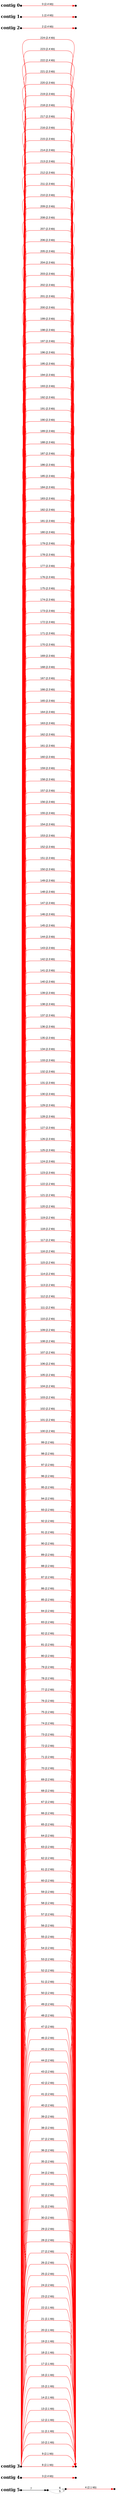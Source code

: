 digraph G {

node [width=0.1,height=0.1,fontsize=10,shape=point];
edge [fontsize=12,penwidth=1,arrowsize=1,fontname=Arial];
margin=1.0;
rankdir=LR;
labeljust=l;
margin=0;

subgraph cluster5 {
color=white;
11 -> 10 [minlen=4,color=red,label="4 (2.1 kb)"];
12 -> 11 [minlen=1,color=gray,label="5"];
12 -> 11 [minlen=1,color=gray,label="6"];
13 -> 12 [minlen=2,color=black,label="7",taillabel="contig 5",labelangle=180,weight=10000,labeldistance=5,labelfontsize=18,labelfontname="Times-Bold"];
}

subgraph cluster4 {
color=white;
8 -> 9 [minlen=4,color=red,label="3 (2.4 kb)",taillabel="contig 4",labelangle=180,weight=10000,labeldistance=5,labelfontsize=18,labelfontname="Times-Bold"];
}

subgraph cluster3 {
color=white;
6 -> 7 [minlen=4,color=red,label="8 (2.1 kb)",taillabel="contig 3",labelangle=180,weight=10000,labeldistance=5,labelfontsize=18,labelfontname="Times-Bold"];
6 -> 7 [minlen=4,color=red,label="9 (2.1 kb)"];
6 -> 7 [minlen=4,color=red,label="10 (2.1 kb)"];
6 -> 7 [minlen=4,color=red,label="11 (2.1 kb)"];
6 -> 7 [minlen=4,color=red,label="12 (2.1 kb)"];
6 -> 7 [minlen=4,color=red,label="13 (2.1 kb)"];
6 -> 7 [minlen=4,color=red,label="14 (2.1 kb)"];
6 -> 7 [minlen=4,color=red,label="15 (2.1 kb)"];
6 -> 7 [minlen=4,color=red,label="16 (2.1 kb)"];
6 -> 7 [minlen=4,color=red,label="17 (2.1 kb)"];
6 -> 7 [minlen=4,color=red,label="18 (2.1 kb)"];
6 -> 7 [minlen=4,color=red,label="19 (2.1 kb)"];
6 -> 7 [minlen=4,color=red,label="20 (2.1 kb)"];
6 -> 7 [minlen=4,color=red,label="21 (2.1 kb)"];
6 -> 7 [minlen=4,color=red,label="22 (2.1 kb)"];
6 -> 7 [minlen=4,color=red,label="23 (2.2 kb)"];
6 -> 7 [minlen=4,color=red,label="24 (2.2 kb)"];
6 -> 7 [minlen=4,color=red,label="25 (2.2 kb)"];
6 -> 7 [minlen=4,color=red,label="26 (2.2 kb)"];
6 -> 7 [minlen=4,color=red,label="27 (2.2 kb)"];
6 -> 7 [minlen=4,color=red,label="28 (2.2 kb)"];
6 -> 7 [minlen=4,color=red,label="29 (2.2 kb)"];
6 -> 7 [minlen=4,color=red,label="30 (2.2 kb)"];
6 -> 7 [minlen=4,color=red,label="31 (2.2 kb)"];
6 -> 7 [minlen=4,color=red,label="32 (2.2 kb)"];
6 -> 7 [minlen=4,color=red,label="33 (2.2 kb)"];
6 -> 7 [minlen=4,color=red,label="34 (2.2 kb)"];
6 -> 7 [minlen=4,color=red,label="35 (2.2 kb)"];
6 -> 7 [minlen=4,color=red,label="36 (2.2 kb)"];
6 -> 7 [minlen=4,color=red,label="37 (2.2 kb)"];
6 -> 7 [minlen=4,color=red,label="38 (2.2 kb)"];
6 -> 7 [minlen=4,color=red,label="39 (2.2 kb)"];
6 -> 7 [minlen=4,color=red,label="40 (2.2 kb)"];
6 -> 7 [minlen=4,color=red,label="41 (2.2 kb)"];
6 -> 7 [minlen=4,color=red,label="42 (2.2 kb)"];
6 -> 7 [minlen=4,color=red,label="43 (2.2 kb)"];
6 -> 7 [minlen=4,color=red,label="44 (2.2 kb)"];
6 -> 7 [minlen=4,color=red,label="45 (2.2 kb)"];
6 -> 7 [minlen=4,color=red,label="46 (2.2 kb)"];
6 -> 7 [minlen=4,color=red,label="47 (2.2 kb)"];
6 -> 7 [minlen=4,color=red,label="48 (2.2 kb)"];
6 -> 7 [minlen=4,color=red,label="49 (2.2 kb)"];
6 -> 7 [minlen=4,color=red,label="50 (2.2 kb)"];
6 -> 7 [minlen=4,color=red,label="51 (2.2 kb)"];
6 -> 7 [minlen=4,color=red,label="52 (2.2 kb)"];
6 -> 7 [minlen=4,color=red,label="53 (2.2 kb)"];
6 -> 7 [minlen=4,color=red,label="54 (2.2 kb)"];
6 -> 7 [minlen=4,color=red,label="55 (2.2 kb)"];
6 -> 7 [minlen=4,color=red,label="56 (2.2 kb)"];
6 -> 7 [minlen=4,color=red,label="57 (2.2 kb)"];
6 -> 7 [minlen=4,color=red,label="58 (2.2 kb)"];
6 -> 7 [minlen=4,color=red,label="59 (2.2 kb)"];
6 -> 7 [minlen=4,color=red,label="60 (2.2 kb)"];
6 -> 7 [minlen=4,color=red,label="61 (2.2 kb)"];
6 -> 7 [minlen=4,color=red,label="62 (2.2 kb)"];
6 -> 7 [minlen=4,color=red,label="63 (2.2 kb)"];
6 -> 7 [minlen=4,color=red,label="64 (2.2 kb)"];
6 -> 7 [minlen=4,color=red,label="65 (2.2 kb)"];
6 -> 7 [minlen=4,color=red,label="66 (2.2 kb)"];
6 -> 7 [minlen=4,color=red,label="67 (2.2 kb)"];
6 -> 7 [minlen=4,color=red,label="68 (2.2 kb)"];
6 -> 7 [minlen=4,color=red,label="69 (2.2 kb)"];
6 -> 7 [minlen=4,color=red,label="70 (2.2 kb)"];
6 -> 7 [minlen=4,color=red,label="71 (2.2 kb)"];
6 -> 7 [minlen=4,color=red,label="72 (2.2 kb)"];
6 -> 7 [minlen=4,color=red,label="73 (2.2 kb)"];
6 -> 7 [minlen=4,color=red,label="74 (2.2 kb)"];
6 -> 7 [minlen=4,color=red,label="75 (2.2 kb)"];
6 -> 7 [minlen=4,color=red,label="76 (2.2 kb)"];
6 -> 7 [minlen=4,color=red,label="77 (2.2 kb)"];
6 -> 7 [minlen=4,color=red,label="78 (2.2 kb)"];
6 -> 7 [minlen=4,color=red,label="79 (2.2 kb)"];
6 -> 7 [minlen=4,color=red,label="80 (2.2 kb)"];
6 -> 7 [minlen=4,color=red,label="81 (2.2 kb)"];
6 -> 7 [minlen=4,color=red,label="82 (2.2 kb)"];
6 -> 7 [minlen=4,color=red,label="83 (2.2 kb)"];
6 -> 7 [minlen=4,color=red,label="84 (2.2 kb)"];
6 -> 7 [minlen=4,color=red,label="85 (2.2 kb)"];
6 -> 7 [minlen=4,color=red,label="86 (2.2 kb)"];
6 -> 7 [minlen=4,color=red,label="87 (2.2 kb)"];
6 -> 7 [minlen=4,color=red,label="88 (2.2 kb)"];
6 -> 7 [minlen=4,color=red,label="89 (2.2 kb)"];
6 -> 7 [minlen=4,color=red,label="90 (2.2 kb)"];
6 -> 7 [minlen=4,color=red,label="91 (2.2 kb)"];
6 -> 7 [minlen=4,color=red,label="92 (2.2 kb)"];
6 -> 7 [minlen=4,color=red,label="93 (2.2 kb)"];
6 -> 7 [minlen=4,color=red,label="94 (2.2 kb)"];
6 -> 7 [minlen=4,color=red,label="95 (2.2 kb)"];
6 -> 7 [minlen=4,color=red,label="96 (2.2 kb)"];
6 -> 7 [minlen=4,color=red,label="97 (2.2 kb)"];
6 -> 7 [minlen=4,color=red,label="98 (2.2 kb)"];
6 -> 7 [minlen=4,color=red,label="99 (2.2 kb)"];
6 -> 7 [minlen=4,color=red,label="100 (2.2 kb)"];
6 -> 7 [minlen=4,color=red,label="101 (2.2 kb)"];
6 -> 7 [minlen=4,color=red,label="102 (2.2 kb)"];
6 -> 7 [minlen=4,color=red,label="103 (2.2 kb)"];
6 -> 7 [minlen=4,color=red,label="104 (2.2 kb)"];
6 -> 7 [minlen=4,color=red,label="105 (2.2 kb)"];
6 -> 7 [minlen=4,color=red,label="106 (2.2 kb)"];
6 -> 7 [minlen=4,color=red,label="107 (2.2 kb)"];
6 -> 7 [minlen=4,color=red,label="108 (2.2 kb)"];
6 -> 7 [minlen=4,color=red,label="109 (2.2 kb)"];
6 -> 7 [minlen=4,color=red,label="110 (2.2 kb)"];
6 -> 7 [minlen=4,color=red,label="111 (2.2 kb)"];
6 -> 7 [minlen=4,color=red,label="112 (2.2 kb)"];
6 -> 7 [minlen=4,color=red,label="113 (2.2 kb)"];
6 -> 7 [minlen=4,color=red,label="114 (2.2 kb)"];
6 -> 7 [minlen=4,color=red,label="115 (2.2 kb)"];
6 -> 7 [minlen=4,color=red,label="116 (2.2 kb)"];
6 -> 7 [minlen=4,color=red,label="117 (2.2 kb)"];
6 -> 7 [minlen=4,color=red,label="118 (2.2 kb)"];
6 -> 7 [minlen=4,color=red,label="119 (2.2 kb)"];
6 -> 7 [minlen=4,color=red,label="120 (2.2 kb)"];
6 -> 7 [minlen=4,color=red,label="121 (2.2 kb)"];
6 -> 7 [minlen=4,color=red,label="122 (2.2 kb)"];
6 -> 7 [minlen=4,color=red,label="123 (2.3 kb)"];
6 -> 7 [minlen=4,color=red,label="124 (2.3 kb)"];
6 -> 7 [minlen=4,color=red,label="125 (2.3 kb)"];
6 -> 7 [minlen=4,color=red,label="126 (2.3 kb)"];
6 -> 7 [minlen=4,color=red,label="127 (2.3 kb)"];
6 -> 7 [minlen=4,color=red,label="128 (2.3 kb)"];
6 -> 7 [minlen=4,color=red,label="129 (2.3 kb)"];
6 -> 7 [minlen=4,color=red,label="130 (2.3 kb)"];
6 -> 7 [minlen=4,color=red,label="131 (2.3 kb)"];
6 -> 7 [minlen=4,color=red,label="132 (2.3 kb)"];
6 -> 7 [minlen=4,color=red,label="133 (2.3 kb)"];
6 -> 7 [minlen=4,color=red,label="134 (2.3 kb)"];
6 -> 7 [minlen=4,color=red,label="135 (2.3 kb)"];
6 -> 7 [minlen=4,color=red,label="136 (2.3 kb)"];
6 -> 7 [minlen=4,color=red,label="137 (2.3 kb)"];
6 -> 7 [minlen=4,color=red,label="138 (2.3 kb)"];
6 -> 7 [minlen=4,color=red,label="139 (2.3 kb)"];
6 -> 7 [minlen=4,color=red,label="140 (2.3 kb)"];
6 -> 7 [minlen=4,color=red,label="141 (2.3 kb)"];
6 -> 7 [minlen=4,color=red,label="142 (2.3 kb)"];
6 -> 7 [minlen=4,color=red,label="143 (2.3 kb)"];
6 -> 7 [minlen=4,color=red,label="144 (2.3 kb)"];
6 -> 7 [minlen=4,color=red,label="145 (2.3 kb)"];
6 -> 7 [minlen=4,color=red,label="146 (2.3 kb)"];
6 -> 7 [minlen=4,color=red,label="147 (2.3 kb)"];
6 -> 7 [minlen=4,color=red,label="148 (2.3 kb)"];
6 -> 7 [minlen=4,color=red,label="149 (2.3 kb)"];
6 -> 7 [minlen=4,color=red,label="150 (2.3 kb)"];
6 -> 7 [minlen=4,color=red,label="151 (2.3 kb)"];
6 -> 7 [minlen=4,color=red,label="152 (2.3 kb)"];
6 -> 7 [minlen=4,color=red,label="153 (2.3 kb)"];
6 -> 7 [minlen=4,color=red,label="154 (2.3 kb)"];
6 -> 7 [minlen=4,color=red,label="155 (2.3 kb)"];
6 -> 7 [minlen=4,color=red,label="156 (2.3 kb)"];
6 -> 7 [minlen=4,color=red,label="157 (2.3 kb)"];
6 -> 7 [minlen=4,color=red,label="158 (2.3 kb)"];
6 -> 7 [minlen=4,color=red,label="159 (2.3 kb)"];
6 -> 7 [minlen=4,color=red,label="160 (2.3 kb)"];
6 -> 7 [minlen=4,color=red,label="161 (2.3 kb)"];
6 -> 7 [minlen=4,color=red,label="162 (2.3 kb)"];
6 -> 7 [minlen=4,color=red,label="163 (2.3 kb)"];
6 -> 7 [minlen=4,color=red,label="164 (2.3 kb)"];
6 -> 7 [minlen=4,color=red,label="165 (2.3 kb)"];
6 -> 7 [minlen=4,color=red,label="166 (2.3 kb)"];
6 -> 7 [minlen=4,color=red,label="167 (2.3 kb)"];
6 -> 7 [minlen=4,color=red,label="168 (2.3 kb)"];
6 -> 7 [minlen=4,color=red,label="169 (2.3 kb)"];
6 -> 7 [minlen=4,color=red,label="170 (2.3 kb)"];
6 -> 7 [minlen=4,color=red,label="171 (2.3 kb)"];
6 -> 7 [minlen=4,color=red,label="172 (2.3 kb)"];
6 -> 7 [minlen=4,color=red,label="173 (2.3 kb)"];
6 -> 7 [minlen=4,color=red,label="174 (2.3 kb)"];
6 -> 7 [minlen=4,color=red,label="175 (2.3 kb)"];
6 -> 7 [minlen=4,color=red,label="176 (2.3 kb)"];
6 -> 7 [minlen=4,color=red,label="177 (2.3 kb)"];
6 -> 7 [minlen=4,color=red,label="178 (2.3 kb)"];
6 -> 7 [minlen=4,color=red,label="179 (2.3 kb)"];
6 -> 7 [minlen=4,color=red,label="180 (2.3 kb)"];
6 -> 7 [minlen=4,color=red,label="181 (2.3 kb)"];
6 -> 7 [minlen=4,color=red,label="182 (2.3 kb)"];
6 -> 7 [minlen=4,color=red,label="183 (2.3 kb)"];
6 -> 7 [minlen=4,color=red,label="184 (2.3 kb)"];
6 -> 7 [minlen=4,color=red,label="185 (2.3 kb)"];
6 -> 7 [minlen=4,color=red,label="186 (2.3 kb)"];
6 -> 7 [minlen=4,color=red,label="187 (2.3 kb)"];
6 -> 7 [minlen=4,color=red,label="188 (2.3 kb)"];
6 -> 7 [minlen=4,color=red,label="189 (2.3 kb)"];
6 -> 7 [minlen=4,color=red,label="190 (2.3 kb)"];
6 -> 7 [minlen=4,color=red,label="191 (2.3 kb)"];
6 -> 7 [minlen=4,color=red,label="192 (2.3 kb)"];
6 -> 7 [minlen=4,color=red,label="193 (2.3 kb)"];
6 -> 7 [minlen=4,color=red,label="194 (2.3 kb)"];
6 -> 7 [minlen=4,color=red,label="195 (2.3 kb)"];
6 -> 7 [minlen=4,color=red,label="196 (2.3 kb)"];
6 -> 7 [minlen=4,color=red,label="197 (2.3 kb)"];
6 -> 7 [minlen=4,color=red,label="198 (2.3 kb)"];
6 -> 7 [minlen=4,color=red,label="199 (2.3 kb)"];
6 -> 7 [minlen=4,color=red,label="200 (2.3 kb)"];
6 -> 7 [minlen=4,color=red,label="201 (2.3 kb)"];
6 -> 7 [minlen=4,color=red,label="202 (2.3 kb)"];
6 -> 7 [minlen=4,color=red,label="203 (2.3 kb)"];
6 -> 7 [minlen=4,color=red,label="204 (2.3 kb)"];
6 -> 7 [minlen=4,color=red,label="205 (2.3 kb)"];
6 -> 7 [minlen=4,color=red,label="206 (2.3 kb)"];
6 -> 7 [minlen=4,color=red,label="207 (2.3 kb)"];
6 -> 7 [minlen=4,color=red,label="208 (2.3 kb)"];
6 -> 7 [minlen=4,color=red,label="209 (2.3 kb)"];
6 -> 7 [minlen=4,color=red,label="210 (2.3 kb)"];
6 -> 7 [minlen=4,color=red,label="211 (2.3 kb)"];
6 -> 7 [minlen=4,color=red,label="212 (2.3 kb)"];
6 -> 7 [minlen=4,color=red,label="213 (2.3 kb)"];
6 -> 7 [minlen=4,color=red,label="214 (2.3 kb)"];
6 -> 7 [minlen=4,color=red,label="215 (2.3 kb)"];
6 -> 7 [minlen=4,color=red,label="216 (2.3 kb)"];
6 -> 7 [minlen=4,color=red,label="217 (2.3 kb)"];
6 -> 7 [minlen=4,color=red,label="218 (2.3 kb)"];
6 -> 7 [minlen=4,color=red,label="219 (2.3 kb)"];
6 -> 7 [minlen=4,color=red,label="220 (2.3 kb)"];
6 -> 7 [minlen=4,color=red,label="221 (2.3 kb)"];
6 -> 7 [minlen=4,color=red,label="222 (2.4 kb)"];
6 -> 7 [minlen=4,color=red,label="223 (2.4 kb)"];
6 -> 7 [minlen=4,color=red,label="224 (2.4 kb)"];
}

subgraph cluster2 {
color=white;
4 -> 5 [minlen=4,color=red,label="2 (2.4 kb)",taillabel="contig 2",labelangle=180,weight=10000,labeldistance=5,labelfontsize=18,labelfontname="Times-Bold"];
}

subgraph cluster1 {
color=white;
3 -> 2 [minlen=4,color=red,label="1 (2.4 kb)",taillabel="contig 1",labelangle=180,weight=10000,labeldistance=5,labelfontsize=18,labelfontname="Times-Bold"];
}

subgraph cluster0 {
color=white;
1 -> 0 [minlen=4,color=red,label="0 (2.4 kb)",taillabel="contig 0",labelangle=180,weight=10000,labeldistance=5,labelfontsize=18,labelfontname="Times-Bold"];
}

}
#done
